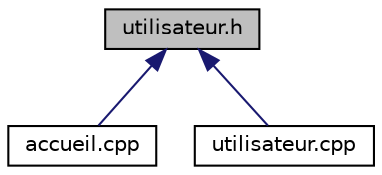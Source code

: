 digraph "utilisateur.h"
{
  edge [fontname="Helvetica",fontsize="10",labelfontname="Helvetica",labelfontsize="10"];
  node [fontname="Helvetica",fontsize="10",shape=record];
  Node2 [label="utilisateur.h",height=0.2,width=0.4,color="black", fillcolor="grey75", style="filled", fontcolor="black"];
  Node2 -> Node3 [dir="back",color="midnightblue",fontsize="10",style="solid",fontname="Helvetica"];
  Node3 [label="accueil.cpp",height=0.2,width=0.4,color="black", fillcolor="white", style="filled",URL="$accueil_8cpp.html"];
  Node2 -> Node4 [dir="back",color="midnightblue",fontsize="10",style="solid",fontname="Helvetica"];
  Node4 [label="utilisateur.cpp",height=0.2,width=0.4,color="black", fillcolor="white", style="filled",URL="$utilisateur_8cpp.html"];
}

